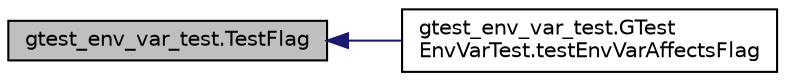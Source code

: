 digraph "gtest_env_var_test.TestFlag"
{
  edge [fontname="Helvetica",fontsize="10",labelfontname="Helvetica",labelfontsize="10"];
  node [fontname="Helvetica",fontsize="10",shape=record];
  rankdir="LR";
  Node22 [label="gtest_env_var_test.TestFlag",height=0.2,width=0.4,color="black", fillcolor="grey75", style="filled", fontcolor="black"];
  Node22 -> Node23 [dir="back",color="midnightblue",fontsize="10",style="solid",fontname="Helvetica"];
  Node23 [label="gtest_env_var_test.GTest\lEnvVarTest.testEnvVarAffectsFlag",height=0.2,width=0.4,color="black", fillcolor="white", style="filled",URL="$de/db1/classgtest__env__var__test_1_1_g_test_env_var_test.html#ad169061caa22a6cd510535d6da94b97e"];
}

